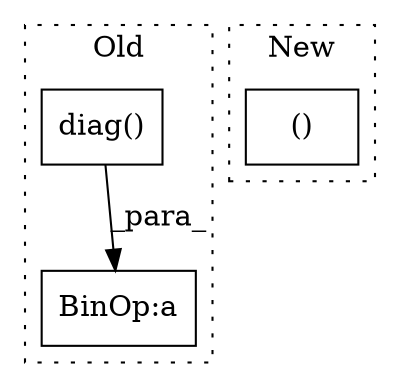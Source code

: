 digraph G {
subgraph cluster0 {
1 [label="diag()" a="75" s="4754,4776" l="8,1" shape="box"];
3 [label="BinOp:a" a="82" s="4795" l="29" shape="box"];
label = "Old";
style="dotted";
}
subgraph cluster1 {
2 [label="()" a="54" s="4788" l="6" shape="box"];
label = "New";
style="dotted";
}
1 -> 3 [label="_para_"];
}